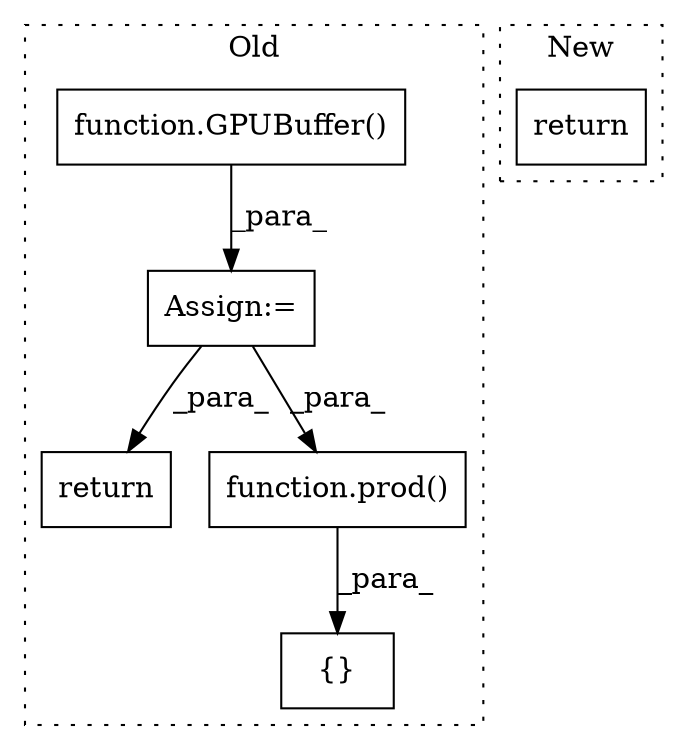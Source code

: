 digraph G {
subgraph cluster0 {
1 [label="function.GPUBuffer()" a="75" s="2443,2460" l="10,1" shape="box"];
3 [label="return" a="93" s="2749" l="7" shape="box"];
4 [label="Assign:=" a="68" s="2440" l="3" shape="box"];
5 [label="function.prod()" a="75" s="2705,2719" l="5,1" shape="box"];
6 [label="{}" a="59" s="2696,2724" l="1,0" shape="box"];
label = "Old";
style="dotted";
}
subgraph cluster1 {
2 [label="return" a="93" s="3359" l="7" shape="box"];
label = "New";
style="dotted";
}
1 -> 4 [label="_para_"];
4 -> 5 [label="_para_"];
4 -> 3 [label="_para_"];
5 -> 6 [label="_para_"];
}